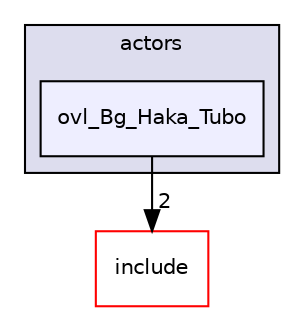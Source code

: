 digraph "src/overlays/actors/ovl_Bg_Haka_Tubo" {
  compound=true
  node [ fontsize="10", fontname="Helvetica"];
  edge [ labelfontsize="10", labelfontname="Helvetica"];
  subgraph clusterdir_e93473484be31ce7bcb356bd643a22f8 {
    graph [ bgcolor="#ddddee", pencolor="black", label="actors" fontname="Helvetica", fontsize="10", URL="dir_e93473484be31ce7bcb356bd643a22f8.html"]
  dir_c75bc9bc6e6299fec63cea4d5abb0682 [shape=box, label="ovl_Bg_Haka_Tubo", style="filled", fillcolor="#eeeeff", pencolor="black", URL="dir_c75bc9bc6e6299fec63cea4d5abb0682.html"];
  }
  dir_d44c64559bbebec7f509842c48db8b23 [shape=box label="include" fillcolor="white" style="filled" color="red" URL="dir_d44c64559bbebec7f509842c48db8b23.html"];
  dir_c75bc9bc6e6299fec63cea4d5abb0682->dir_d44c64559bbebec7f509842c48db8b23 [headlabel="2", labeldistance=1.5 headhref="dir_000042_000000.html"];
}
